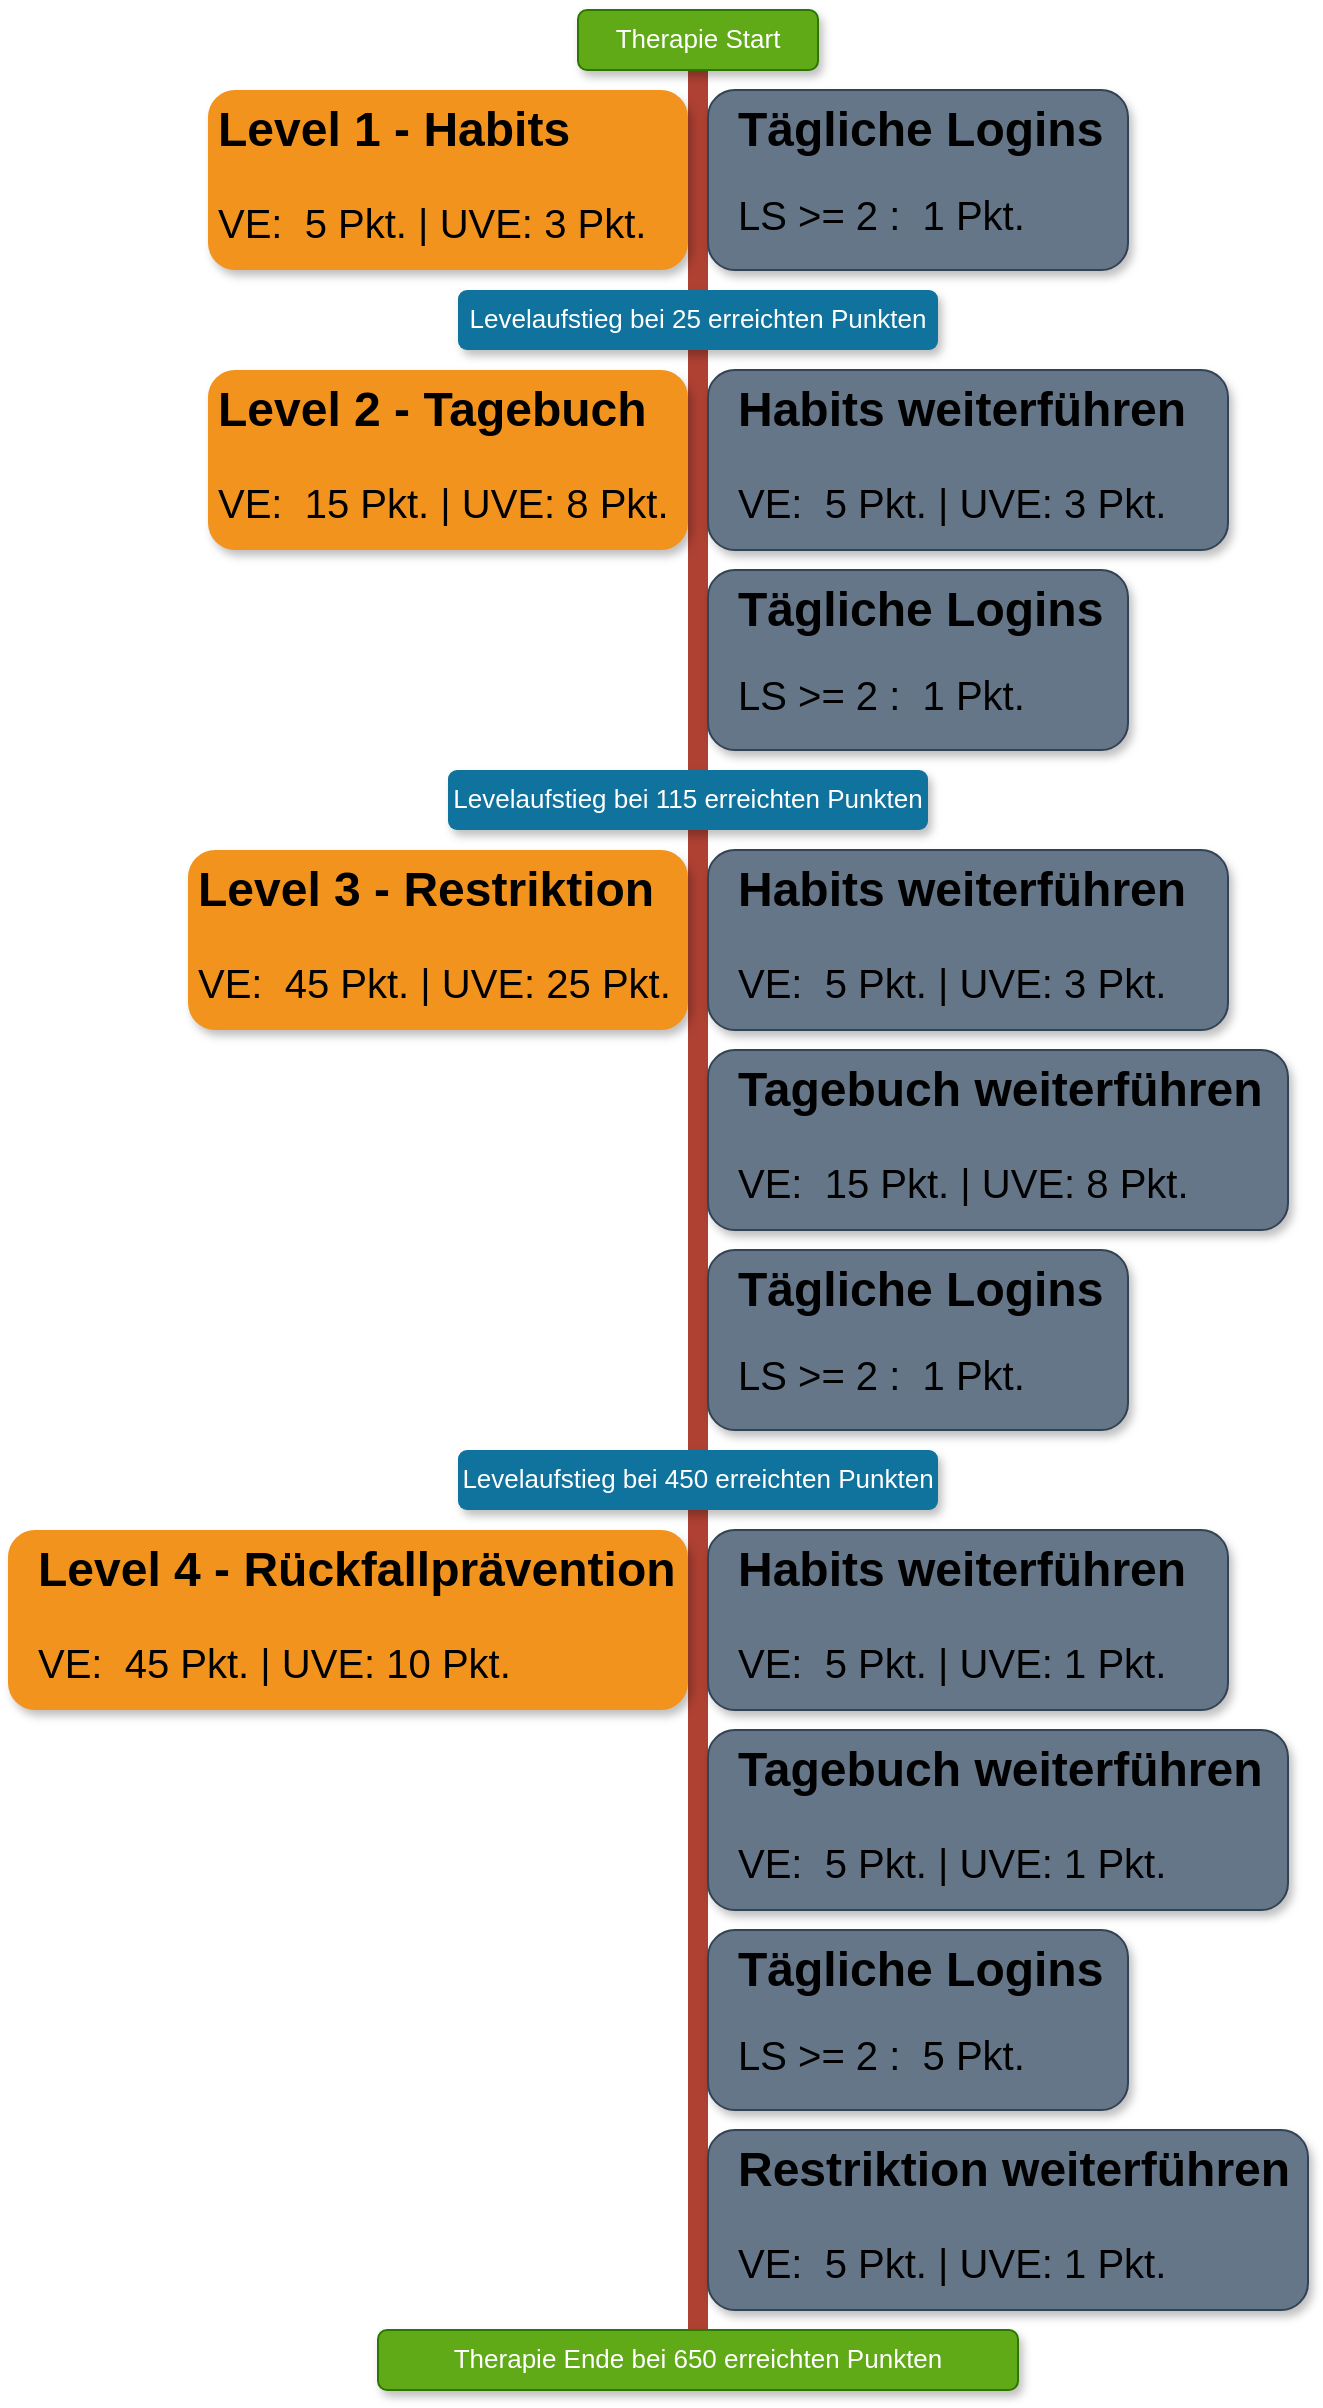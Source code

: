 <mxfile version="21.3.8" type="github">
  <diagram name="Page-1" id="fbcf5db9-b524-4cd4-e4f3-379dc89c3999">
    <mxGraphModel dx="1161" dy="638" grid="1" gridSize="10" guides="1" tooltips="1" connect="1" arrows="1" fold="1" page="1" pageScale="1" pageWidth="850" pageHeight="1100" background="none" math="0" shadow="0">
      <root>
        <mxCell id="0" />
        <mxCell id="1" parent="0" />
        <mxCell id="2a0f93b5c73ef8e7-1" value="" style="line;strokeWidth=10;direction=south;html=1;fillColor=none;fontSize=13;fontColor=#000000;align=center;strokeColor=#AE4132;" parent="1" vertex="1">
          <mxGeometry x="360" y="50" width="10" height="1150" as="geometry" />
        </mxCell>
        <mxCell id="2a0f93b5c73ef8e7-2" value="" style="rounded=1;whiteSpace=wrap;html=1;strokeColor=none;strokeWidth=1;fillColor=#F2931E;fontSize=13;fontColor=#FFFFFF;align=center;gradientColor=none;gradientDirection=east;verticalAlign=top;shadow=1;" parent="1" vertex="1">
          <mxGeometry x="120" y="60" width="240" height="90" as="geometry" />
        </mxCell>
        <mxCell id="2a0f93b5c73ef8e7-8" value="Levelaufstieg bei 25 erreichten Punkten" style="rounded=1;whiteSpace=wrap;html=1;strokeColor=none;strokeWidth=1;fillColor=#10739E;fontSize=13;fontColor=#FFFFFF;align=center;gradientColor=none;gradientDirection=east;verticalAlign=top;shadow=1;" parent="1" vertex="1">
          <mxGeometry x="245" y="160" width="240" height="30" as="geometry" />
        </mxCell>
        <mxCell id="3K1gR1fu3CzCHkdOwu1r-1" value="&lt;h1&gt;Level 1 - Habits&lt;/h1&gt;&lt;p style=&quot;font-size: 20px;&quot;&gt;&lt;font style=&quot;font-size: 20px;&quot;&gt;&lt;font style=&quot;font-size: 20px;&quot;&gt;VE:&amp;nbsp;&amp;nbsp;&lt;/font&gt;&lt;font style=&quot;font-size: 20px;&quot;&gt;5 Pkt. |&amp;nbsp;&lt;/font&gt;&lt;/font&gt;&lt;span style=&quot;background-color: initial;&quot;&gt;UVE: &lt;/span&gt;&lt;font style=&quot;background-color: initial; font-size: 20px;&quot;&gt;3 Pkt&lt;/font&gt;&lt;span style=&quot;background-color: initial;&quot;&gt;.&lt;/span&gt;&lt;/p&gt;" style="text;html=1;strokeColor=none;fillColor=none;spacing=5;spacingTop=-20;whiteSpace=wrap;overflow=hidden;rounded=0;" vertex="1" parent="1">
          <mxGeometry x="120" y="60" width="240" height="80" as="geometry" />
        </mxCell>
        <mxCell id="3K1gR1fu3CzCHkdOwu1r-2" value="" style="rounded=1;whiteSpace=wrap;html=1;strokeColor=none;strokeWidth=1;fillColor=#F2931E;fontSize=13;fontColor=#FFFFFF;align=center;gradientColor=none;gradientDirection=east;verticalAlign=top;shadow=1;" vertex="1" parent="1">
          <mxGeometry x="120" y="200" width="240" height="90" as="geometry" />
        </mxCell>
        <mxCell id="3K1gR1fu3CzCHkdOwu1r-3" value="&lt;h1&gt;Level 2 - Tagebuch&lt;/h1&gt;&lt;p style=&quot;font-size: 20px;&quot;&gt;&lt;font style=&quot;font-size: 20px;&quot;&gt;VE:&amp;nbsp; 15 Pkt. |&amp;nbsp;&lt;/font&gt;UVE: 8&lt;font style=&quot;font-size: 20px; background-color: initial;&quot;&gt;&amp;nbsp;Pkt&lt;/font&gt;&lt;span style=&quot;background-color: initial;&quot;&gt;.&lt;/span&gt;&lt;br&gt;&lt;/p&gt;" style="text;html=1;strokeColor=none;fillColor=none;spacing=5;spacingTop=-20;whiteSpace=wrap;overflow=hidden;rounded=0;" vertex="1" parent="1">
          <mxGeometry x="120" y="200" width="240" height="90" as="geometry" />
        </mxCell>
        <mxCell id="3K1gR1fu3CzCHkdOwu1r-4" value="" style="rounded=1;whiteSpace=wrap;html=1;strokeColor=#314354;strokeWidth=1;fillColor=#647687;fontSize=13;fontColor=#ffffff;align=center;gradientDirection=east;verticalAlign=top;shadow=1;" vertex="1" parent="1">
          <mxGeometry x="370" y="200" width="260" height="90" as="geometry" />
        </mxCell>
        <mxCell id="3K1gR1fu3CzCHkdOwu1r-5" value="&lt;h1&gt;Habits weiterführen&lt;/h1&gt;&lt;p style=&quot;font-size: 20px;&quot;&gt;&lt;font style=&quot;font-size: 20px;&quot;&gt;VE:&amp;nbsp;&amp;nbsp;5 Pkt. |&amp;nbsp;&lt;/font&gt;UVE:&amp;nbsp;&lt;font style=&quot;font-size: 20px; background-color: initial;&quot;&gt;3 Pkt&lt;/font&gt;&lt;span style=&quot;background-color: initial;&quot;&gt;.&lt;/span&gt;&lt;br&gt;&lt;/p&gt;" style="text;html=1;strokeColor=none;fillColor=none;spacing=5;spacingTop=-20;whiteSpace=wrap;overflow=hidden;rounded=0;" vertex="1" parent="1">
          <mxGeometry x="380" y="200" width="240" height="80" as="geometry" />
        </mxCell>
        <mxCell id="3K1gR1fu3CzCHkdOwu1r-6" value="Levelaufstieg bei 115 erreichten Punkten" style="rounded=1;whiteSpace=wrap;html=1;strokeColor=none;strokeWidth=1;fillColor=#10739E;fontSize=13;fontColor=#FFFFFF;align=center;gradientColor=none;gradientDirection=east;verticalAlign=top;shadow=1;" vertex="1" parent="1">
          <mxGeometry x="240" y="400" width="240" height="30" as="geometry" />
        </mxCell>
        <mxCell id="3K1gR1fu3CzCHkdOwu1r-7" value="" style="rounded=1;whiteSpace=wrap;html=1;strokeColor=#314354;strokeWidth=1;fillColor=#647687;fontSize=13;fontColor=#ffffff;align=center;gradientDirection=east;verticalAlign=top;shadow=1;" vertex="1" parent="1">
          <mxGeometry x="370" y="60" width="210" height="90" as="geometry" />
        </mxCell>
        <mxCell id="3K1gR1fu3CzCHkdOwu1r-8" value="&lt;h1&gt;Tägliche Logins&lt;/h1&gt;&lt;p&gt;&lt;font style=&quot;font-size: 20px;&quot;&gt;LS &amp;gt;= 2 :&amp;nbsp; 1 Pkt.&amp;nbsp;&lt;/font&gt;&lt;br&gt;&lt;/p&gt;" style="text;html=1;strokeColor=none;fillColor=none;spacing=5;spacingTop=-20;whiteSpace=wrap;overflow=hidden;rounded=0;" vertex="1" parent="1">
          <mxGeometry x="380" y="60" width="200" height="80" as="geometry" />
        </mxCell>
        <mxCell id="3K1gR1fu3CzCHkdOwu1r-12" value="" style="rounded=1;whiteSpace=wrap;html=1;strokeColor=none;strokeWidth=1;fillColor=#F2931E;fontSize=13;fontColor=#FFFFFF;align=center;gradientColor=none;gradientDirection=east;verticalAlign=top;shadow=1;" vertex="1" parent="1">
          <mxGeometry x="110" y="440" width="250" height="90" as="geometry" />
        </mxCell>
        <mxCell id="3K1gR1fu3CzCHkdOwu1r-13" value="&lt;h1&gt;Level 3 - Restriktion&lt;/h1&gt;&lt;p style=&quot;font-size: 20px;&quot;&gt;&lt;font style=&quot;font-size: 20px;&quot;&gt;VE:&amp;nbsp; 45 Pkt. |&amp;nbsp;&lt;/font&gt;UVE: 25&lt;font style=&quot;font-size: 20px; background-color: initial;&quot;&gt;&amp;nbsp;Pkt&lt;/font&gt;&lt;span style=&quot;background-color: initial;&quot;&gt;.&lt;/span&gt;&lt;br&gt;&lt;/p&gt;" style="text;html=1;strokeColor=none;fillColor=none;spacing=5;spacingTop=-20;whiteSpace=wrap;overflow=hidden;rounded=0;" vertex="1" parent="1">
          <mxGeometry x="110" y="440" width="250" height="80" as="geometry" />
        </mxCell>
        <mxCell id="3K1gR1fu3CzCHkdOwu1r-14" value="" style="rounded=1;whiteSpace=wrap;html=1;strokeColor=#314354;strokeWidth=1;fillColor=#647687;fontSize=13;fontColor=#ffffff;align=center;gradientDirection=east;verticalAlign=top;shadow=1;" vertex="1" parent="1">
          <mxGeometry x="370" y="440" width="260" height="90" as="geometry" />
        </mxCell>
        <mxCell id="3K1gR1fu3CzCHkdOwu1r-15" value="&lt;h1&gt;Habits weiterführen&lt;/h1&gt;&lt;p style=&quot;font-size: 20px;&quot;&gt;&lt;font style=&quot;font-size: 20px;&quot;&gt;VE:&amp;nbsp;&amp;nbsp;5 Pkt. |&amp;nbsp;&lt;/font&gt;UVE:&amp;nbsp;&lt;font style=&quot;font-size: 20px; background-color: initial;&quot;&gt;3 Pkt&lt;/font&gt;&lt;span style=&quot;background-color: initial;&quot;&gt;.&lt;/span&gt;&lt;br&gt;&lt;/p&gt;" style="text;html=1;strokeColor=none;fillColor=none;spacing=5;spacingTop=-20;whiteSpace=wrap;overflow=hidden;rounded=0;" vertex="1" parent="1">
          <mxGeometry x="380" y="440" width="240" height="90" as="geometry" />
        </mxCell>
        <mxCell id="3K1gR1fu3CzCHkdOwu1r-20" value="" style="rounded=1;whiteSpace=wrap;html=1;strokeColor=#314354;strokeWidth=1;fillColor=#647687;fontSize=13;fontColor=#ffffff;align=center;gradientDirection=east;verticalAlign=top;shadow=1;" vertex="1" parent="1">
          <mxGeometry x="370" y="540" width="290" height="90" as="geometry" />
        </mxCell>
        <mxCell id="3K1gR1fu3CzCHkdOwu1r-21" value="&lt;h1&gt;Tagebuch weiterführen&lt;/h1&gt;&lt;p style=&quot;font-size: 20px;&quot;&gt;&lt;font style=&quot;font-size: 20px;&quot;&gt;VE:&amp;nbsp; 15 Pkt. |&amp;nbsp;&lt;/font&gt;UVE: 8&lt;font style=&quot;font-size: 20px; background-color: initial;&quot;&gt;&amp;nbsp;Pkt&lt;/font&gt;&lt;span style=&quot;background-color: initial;&quot;&gt;.&lt;/span&gt;&lt;br&gt;&lt;/p&gt;" style="text;html=1;strokeColor=none;fillColor=none;spacing=5;spacingTop=-20;whiteSpace=wrap;overflow=hidden;rounded=0;" vertex="1" parent="1">
          <mxGeometry x="380" y="540" width="280" height="80" as="geometry" />
        </mxCell>
        <mxCell id="3K1gR1fu3CzCHkdOwu1r-22" value="Levelaufstieg bei 450 erreichten Punkten" style="rounded=1;whiteSpace=wrap;html=1;strokeColor=none;strokeWidth=1;fillColor=#10739E;fontSize=13;fontColor=#FFFFFF;align=center;gradientColor=none;gradientDirection=east;verticalAlign=top;shadow=1;" vertex="1" parent="1">
          <mxGeometry x="245" y="740" width="240" height="30" as="geometry" />
        </mxCell>
        <mxCell id="3K1gR1fu3CzCHkdOwu1r-23" value="" style="rounded=1;whiteSpace=wrap;html=1;strokeColor=#314354;strokeWidth=1;fillColor=#647687;fontSize=13;fontColor=#ffffff;align=center;gradientDirection=east;verticalAlign=top;shadow=1;" vertex="1" parent="1">
          <mxGeometry x="370" y="1080" width="300" height="90" as="geometry" />
        </mxCell>
        <mxCell id="3K1gR1fu3CzCHkdOwu1r-24" value="&lt;h1&gt;Restriktion weiterführen&lt;/h1&gt;&lt;p style=&quot;font-size: 20px;&quot;&gt;&lt;font style=&quot;font-size: 20px;&quot;&gt;VE:&amp;nbsp; 5 Pkt. |&amp;nbsp;&lt;/font&gt;UVE: 1&lt;font style=&quot;font-size: 20px; background-color: initial;&quot;&gt;&amp;nbsp;Pkt&lt;/font&gt;&lt;span style=&quot;background-color: initial;&quot;&gt;.&lt;/span&gt;&lt;br&gt;&lt;/p&gt;" style="text;html=1;strokeColor=none;fillColor=none;spacing=5;spacingTop=-20;whiteSpace=wrap;overflow=hidden;rounded=0;" vertex="1" parent="1">
          <mxGeometry x="380" y="1080" width="290" height="80" as="geometry" />
        </mxCell>
        <mxCell id="3K1gR1fu3CzCHkdOwu1r-31" value="Therapie Ende bei 650 erreichten Punkten&lt;br&gt;&amp;nbsp;" style="rounded=1;whiteSpace=wrap;html=1;strokeColor=#2D7600;strokeWidth=1;fillColor=#60a917;fontSize=13;align=center;gradientDirection=east;verticalAlign=top;shadow=1;fontColor=#ffffff;" vertex="1" parent="1">
          <mxGeometry x="205" y="1180" width="320" height="30" as="geometry" />
        </mxCell>
        <mxCell id="3K1gR1fu3CzCHkdOwu1r-32" value="Therapie Start" style="rounded=1;whiteSpace=wrap;html=1;strokeColor=#2D7600;strokeWidth=1;fillColor=#60a917;fontSize=13;align=center;gradientDirection=east;verticalAlign=top;shadow=1;fontColor=#ffffff;" vertex="1" parent="1">
          <mxGeometry x="305" y="20" width="120" height="30" as="geometry" />
        </mxCell>
        <mxCell id="3K1gR1fu3CzCHkdOwu1r-35" value="" style="rounded=1;whiteSpace=wrap;html=1;strokeColor=none;strokeWidth=1;fillColor=#F2931E;fontSize=13;fontColor=#FFFFFF;align=center;gradientColor=none;gradientDirection=east;verticalAlign=top;shadow=1;" vertex="1" parent="1">
          <mxGeometry x="20" y="780" width="340" height="90" as="geometry" />
        </mxCell>
        <mxCell id="3K1gR1fu3CzCHkdOwu1r-36" value="&lt;h1&gt;Level 4 - Rückfallprävention&lt;/h1&gt;&lt;p style=&quot;font-size: 20px;&quot;&gt;&lt;font style=&quot;font-size: 20px;&quot;&gt;VE:&amp;nbsp; 45 Pkt. |&amp;nbsp;&lt;/font&gt;UVE: 10&lt;font style=&quot;font-size: 20px; background-color: initial;&quot;&gt;&amp;nbsp;Pkt&lt;/font&gt;&lt;span style=&quot;background-color: initial;&quot;&gt;.&lt;/span&gt;&lt;br&gt;&lt;/p&gt;" style="text;html=1;strokeColor=none;fillColor=none;spacing=5;spacingTop=-20;whiteSpace=wrap;overflow=hidden;rounded=0;" vertex="1" parent="1">
          <mxGeometry x="30" y="780" width="330" height="80" as="geometry" />
        </mxCell>
        <mxCell id="3K1gR1fu3CzCHkdOwu1r-39" value="" style="rounded=1;whiteSpace=wrap;html=1;strokeColor=#314354;strokeWidth=1;fillColor=#647687;fontSize=13;fontColor=#ffffff;align=center;gradientDirection=east;verticalAlign=top;shadow=1;" vertex="1" parent="1">
          <mxGeometry x="370" y="300" width="210" height="90" as="geometry" />
        </mxCell>
        <mxCell id="3K1gR1fu3CzCHkdOwu1r-40" value="&lt;h1&gt;Tägliche Logins&lt;/h1&gt;&lt;p&gt;&lt;font style=&quot;font-size: 20px;&quot;&gt;LS &amp;gt;= 2 :&amp;nbsp; 1 Pkt.&amp;nbsp;&lt;/font&gt;&lt;br&gt;&lt;/p&gt;" style="text;html=1;strokeColor=none;fillColor=none;spacing=5;spacingTop=-20;whiteSpace=wrap;overflow=hidden;rounded=0;" vertex="1" parent="1">
          <mxGeometry x="380" y="300" width="200" height="80" as="geometry" />
        </mxCell>
        <mxCell id="3K1gR1fu3CzCHkdOwu1r-41" value="" style="rounded=1;whiteSpace=wrap;html=1;strokeColor=#314354;strokeWidth=1;fillColor=#647687;fontSize=13;fontColor=#ffffff;align=center;gradientDirection=east;verticalAlign=top;shadow=1;" vertex="1" parent="1">
          <mxGeometry x="370" y="640" width="210" height="90" as="geometry" />
        </mxCell>
        <mxCell id="3K1gR1fu3CzCHkdOwu1r-42" value="&lt;h1&gt;Tägliche Logins&lt;/h1&gt;&lt;p&gt;&lt;font style=&quot;font-size: 20px;&quot;&gt;LS &amp;gt;= 2 :&amp;nbsp; 1 Pkt.&amp;nbsp;&lt;/font&gt;&lt;br&gt;&lt;/p&gt;" style="text;html=1;strokeColor=none;fillColor=none;spacing=5;spacingTop=-20;whiteSpace=wrap;overflow=hidden;rounded=0;" vertex="1" parent="1">
          <mxGeometry x="380" y="640" width="200" height="80" as="geometry" />
        </mxCell>
        <mxCell id="3K1gR1fu3CzCHkdOwu1r-43" value="" style="rounded=1;whiteSpace=wrap;html=1;strokeColor=#314354;strokeWidth=1;fillColor=#647687;fontSize=13;fontColor=#ffffff;align=center;gradientDirection=east;verticalAlign=top;shadow=1;" vertex="1" parent="1">
          <mxGeometry x="370" y="980" width="210" height="90" as="geometry" />
        </mxCell>
        <mxCell id="3K1gR1fu3CzCHkdOwu1r-44" value="&lt;h1&gt;Tägliche Logins&lt;/h1&gt;&lt;p&gt;&lt;font style=&quot;font-size: 20px;&quot;&gt;LS &amp;gt;= 2 :&amp;nbsp; 5 Pkt.&amp;nbsp;&lt;/font&gt;&lt;br&gt;&lt;/p&gt;" style="text;html=1;strokeColor=none;fillColor=none;spacing=5;spacingTop=-20;whiteSpace=wrap;overflow=hidden;rounded=0;" vertex="1" parent="1">
          <mxGeometry x="380" y="980" width="200" height="80" as="geometry" />
        </mxCell>
        <mxCell id="3K1gR1fu3CzCHkdOwu1r-45" value="" style="rounded=1;whiteSpace=wrap;html=1;strokeColor=#314354;strokeWidth=1;fillColor=#647687;fontSize=13;fontColor=#ffffff;align=center;gradientDirection=east;verticalAlign=top;shadow=1;" vertex="1" parent="1">
          <mxGeometry x="370" y="780" width="260" height="90" as="geometry" />
        </mxCell>
        <mxCell id="3K1gR1fu3CzCHkdOwu1r-46" value="&lt;h1&gt;Habits weiterführen&lt;/h1&gt;&lt;p style=&quot;font-size: 20px;&quot;&gt;&lt;font style=&quot;font-size: 20px;&quot;&gt;VE:&amp;nbsp;&amp;nbsp;5 Pkt. |&amp;nbsp;&lt;/font&gt;UVE: 1&lt;font style=&quot;font-size: 20px; background-color: initial;&quot;&gt;&amp;nbsp;Pkt&lt;/font&gt;&lt;span style=&quot;background-color: initial;&quot;&gt;.&lt;/span&gt;&lt;br&gt;&lt;/p&gt;" style="text;html=1;strokeColor=none;fillColor=none;spacing=5;spacingTop=-20;whiteSpace=wrap;overflow=hidden;rounded=0;" vertex="1" parent="1">
          <mxGeometry x="380" y="780" width="240" height="90" as="geometry" />
        </mxCell>
        <mxCell id="3K1gR1fu3CzCHkdOwu1r-47" value="" style="rounded=1;whiteSpace=wrap;html=1;strokeColor=#314354;strokeWidth=1;fillColor=#647687;fontSize=13;fontColor=#ffffff;align=center;gradientDirection=east;verticalAlign=top;shadow=1;" vertex="1" parent="1">
          <mxGeometry x="370" y="880" width="290" height="90" as="geometry" />
        </mxCell>
        <mxCell id="3K1gR1fu3CzCHkdOwu1r-48" value="&lt;h1&gt;Tagebuch weiterführen&lt;/h1&gt;&lt;p style=&quot;font-size: 20px;&quot;&gt;&lt;font style=&quot;font-size: 20px;&quot;&gt;VE:&amp;nbsp; 5 Pkt. |&amp;nbsp;&lt;/font&gt;UVE: 1&lt;font style=&quot;font-size: 20px; background-color: initial;&quot;&gt;&amp;nbsp;Pkt&lt;/font&gt;&lt;span style=&quot;background-color: initial;&quot;&gt;.&lt;/span&gt;&lt;br&gt;&lt;/p&gt;" style="text;html=1;strokeColor=none;fillColor=none;spacing=5;spacingTop=-20;whiteSpace=wrap;overflow=hidden;rounded=0;" vertex="1" parent="1">
          <mxGeometry x="380" y="880" width="280" height="80" as="geometry" />
        </mxCell>
      </root>
    </mxGraphModel>
  </diagram>
</mxfile>
